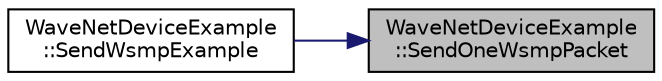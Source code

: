 digraph "WaveNetDeviceExample::SendOneWsmpPacket"
{
 // LATEX_PDF_SIZE
  edge [fontname="Helvetica",fontsize="10",labelfontname="Helvetica",labelfontsize="10"];
  node [fontname="Helvetica",fontsize="10",shape=record];
  rankdir="RL";
  Node1 [label="WaveNetDeviceExample\l::SendOneWsmpPacket",height=0.2,width=0.4,color="black", fillcolor="grey75", style="filled", fontcolor="black",tooltip="Send one WSMP packet function."];
  Node1 -> Node2 [dir="back",color="midnightblue",fontsize="10",style="solid",fontname="Helvetica"];
  Node2 [label="WaveNetDeviceExample\l::SendWsmpExample",height=0.2,width=0.4,color="black", fillcolor="white", style="filled",URL="$class_wave_net_device_example.html#ad36808acd544ff68268912c9386213fe",tooltip="Send WSMP example function."];
}
